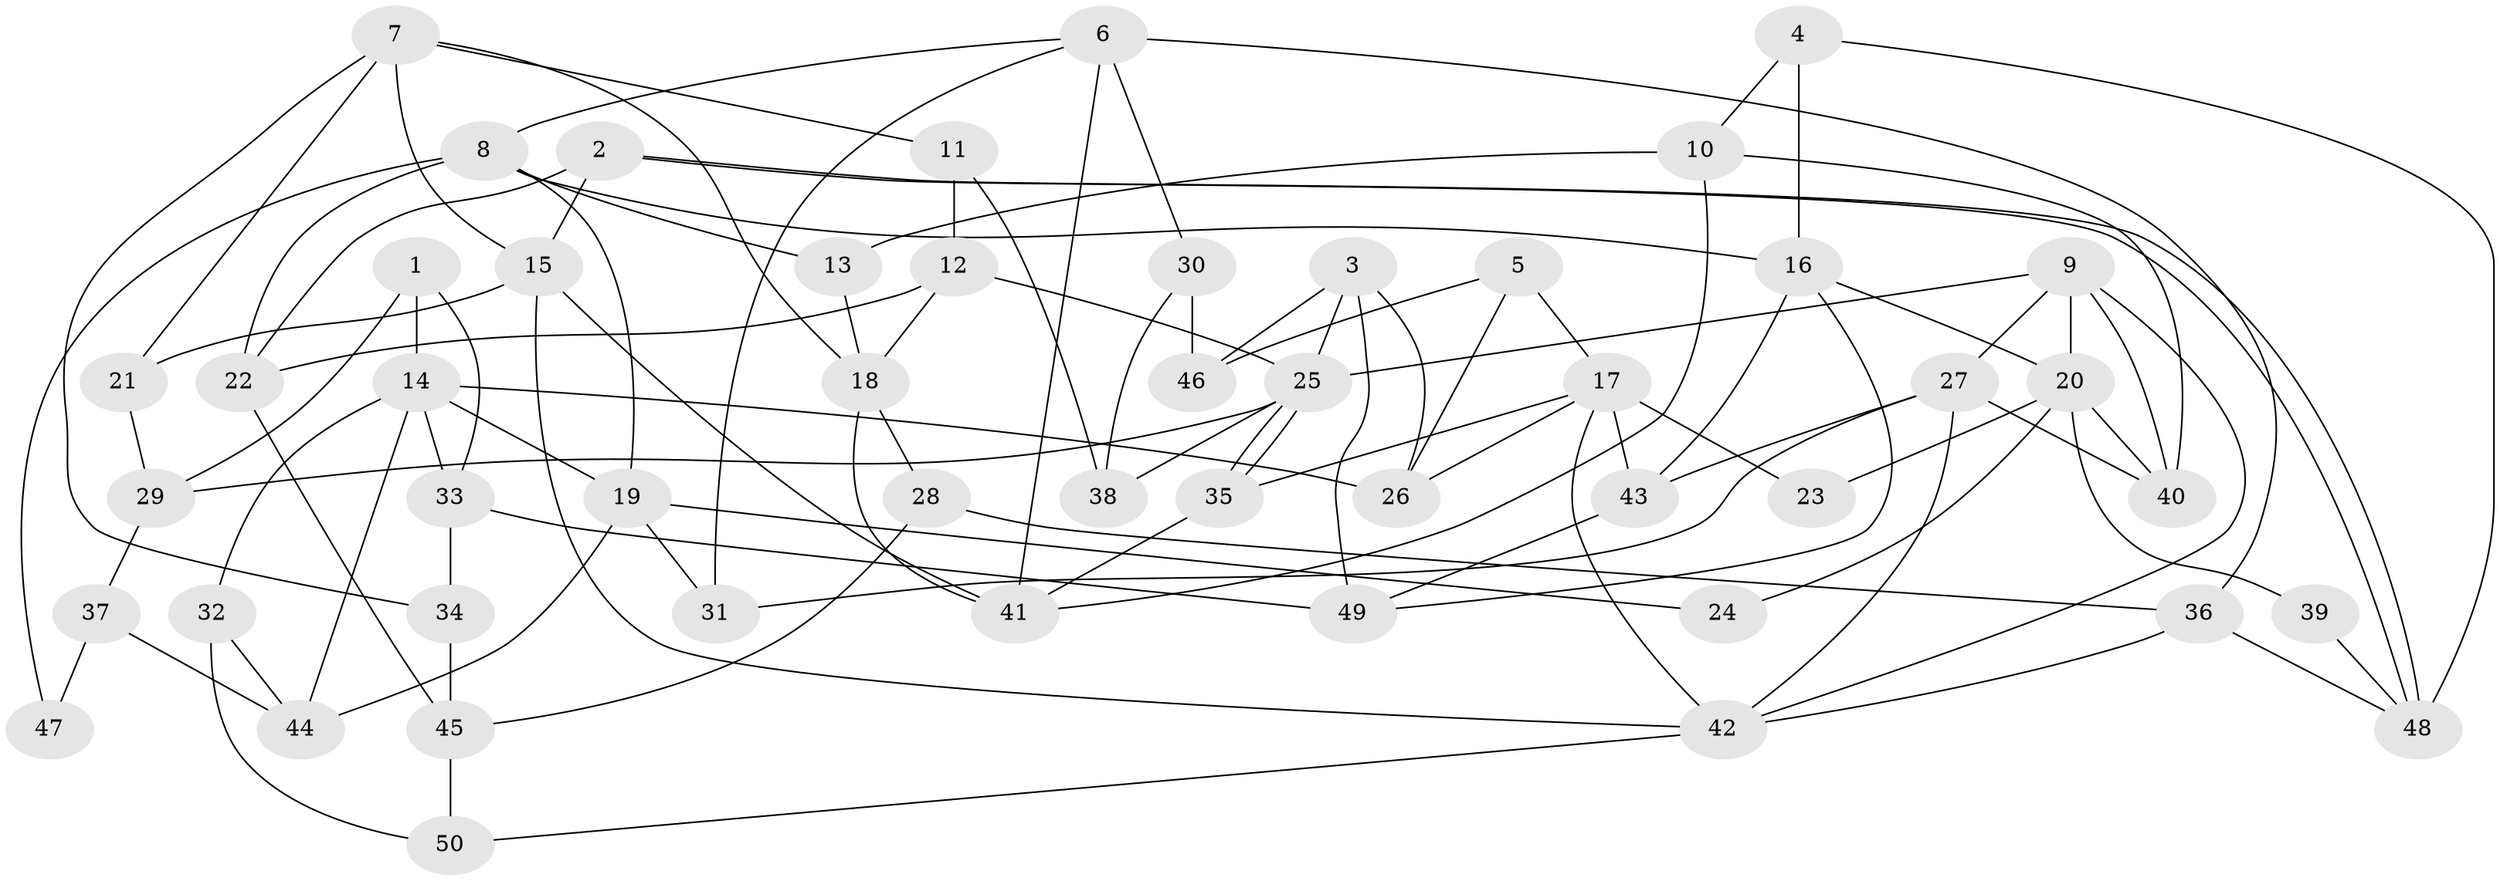 // coarse degree distribution, {6: 0.16666666666666666, 4: 0.2, 10: 0.06666666666666667, 8: 0.03333333333333333, 3: 0.23333333333333334, 5: 0.13333333333333333, 2: 0.13333333333333333, 9: 0.03333333333333333}
// Generated by graph-tools (version 1.1) at 2025/18/03/04/25 18:18:45]
// undirected, 50 vertices, 100 edges
graph export_dot {
graph [start="1"]
  node [color=gray90,style=filled];
  1;
  2;
  3;
  4;
  5;
  6;
  7;
  8;
  9;
  10;
  11;
  12;
  13;
  14;
  15;
  16;
  17;
  18;
  19;
  20;
  21;
  22;
  23;
  24;
  25;
  26;
  27;
  28;
  29;
  30;
  31;
  32;
  33;
  34;
  35;
  36;
  37;
  38;
  39;
  40;
  41;
  42;
  43;
  44;
  45;
  46;
  47;
  48;
  49;
  50;
  1 -- 14;
  1 -- 29;
  1 -- 33;
  2 -- 22;
  2 -- 48;
  2 -- 48;
  2 -- 15;
  3 -- 26;
  3 -- 25;
  3 -- 46;
  3 -- 49;
  4 -- 48;
  4 -- 10;
  4 -- 16;
  5 -- 26;
  5 -- 17;
  5 -- 46;
  6 -- 31;
  6 -- 41;
  6 -- 8;
  6 -- 30;
  6 -- 36;
  7 -- 15;
  7 -- 18;
  7 -- 11;
  7 -- 21;
  7 -- 34;
  8 -- 22;
  8 -- 13;
  8 -- 16;
  8 -- 19;
  8 -- 47;
  9 -- 40;
  9 -- 27;
  9 -- 20;
  9 -- 25;
  9 -- 42;
  10 -- 41;
  10 -- 13;
  10 -- 40;
  11 -- 38;
  11 -- 12;
  12 -- 25;
  12 -- 18;
  12 -- 22;
  13 -- 18;
  14 -- 33;
  14 -- 44;
  14 -- 19;
  14 -- 26;
  14 -- 32;
  15 -- 42;
  15 -- 21;
  15 -- 41;
  16 -- 20;
  16 -- 43;
  16 -- 49;
  17 -- 43;
  17 -- 42;
  17 -- 23;
  17 -- 26;
  17 -- 35;
  18 -- 41;
  18 -- 28;
  19 -- 24;
  19 -- 31;
  19 -- 44;
  20 -- 23;
  20 -- 24;
  20 -- 39;
  20 -- 40;
  21 -- 29;
  22 -- 45;
  25 -- 35;
  25 -- 35;
  25 -- 29;
  25 -- 38;
  27 -- 43;
  27 -- 40;
  27 -- 31;
  27 -- 42;
  28 -- 36;
  28 -- 45;
  29 -- 37;
  30 -- 46;
  30 -- 38;
  32 -- 50;
  32 -- 44;
  33 -- 49;
  33 -- 34;
  34 -- 45;
  35 -- 41;
  36 -- 42;
  36 -- 48;
  37 -- 44;
  37 -- 47;
  39 -- 48;
  42 -- 50;
  43 -- 49;
  45 -- 50;
}

